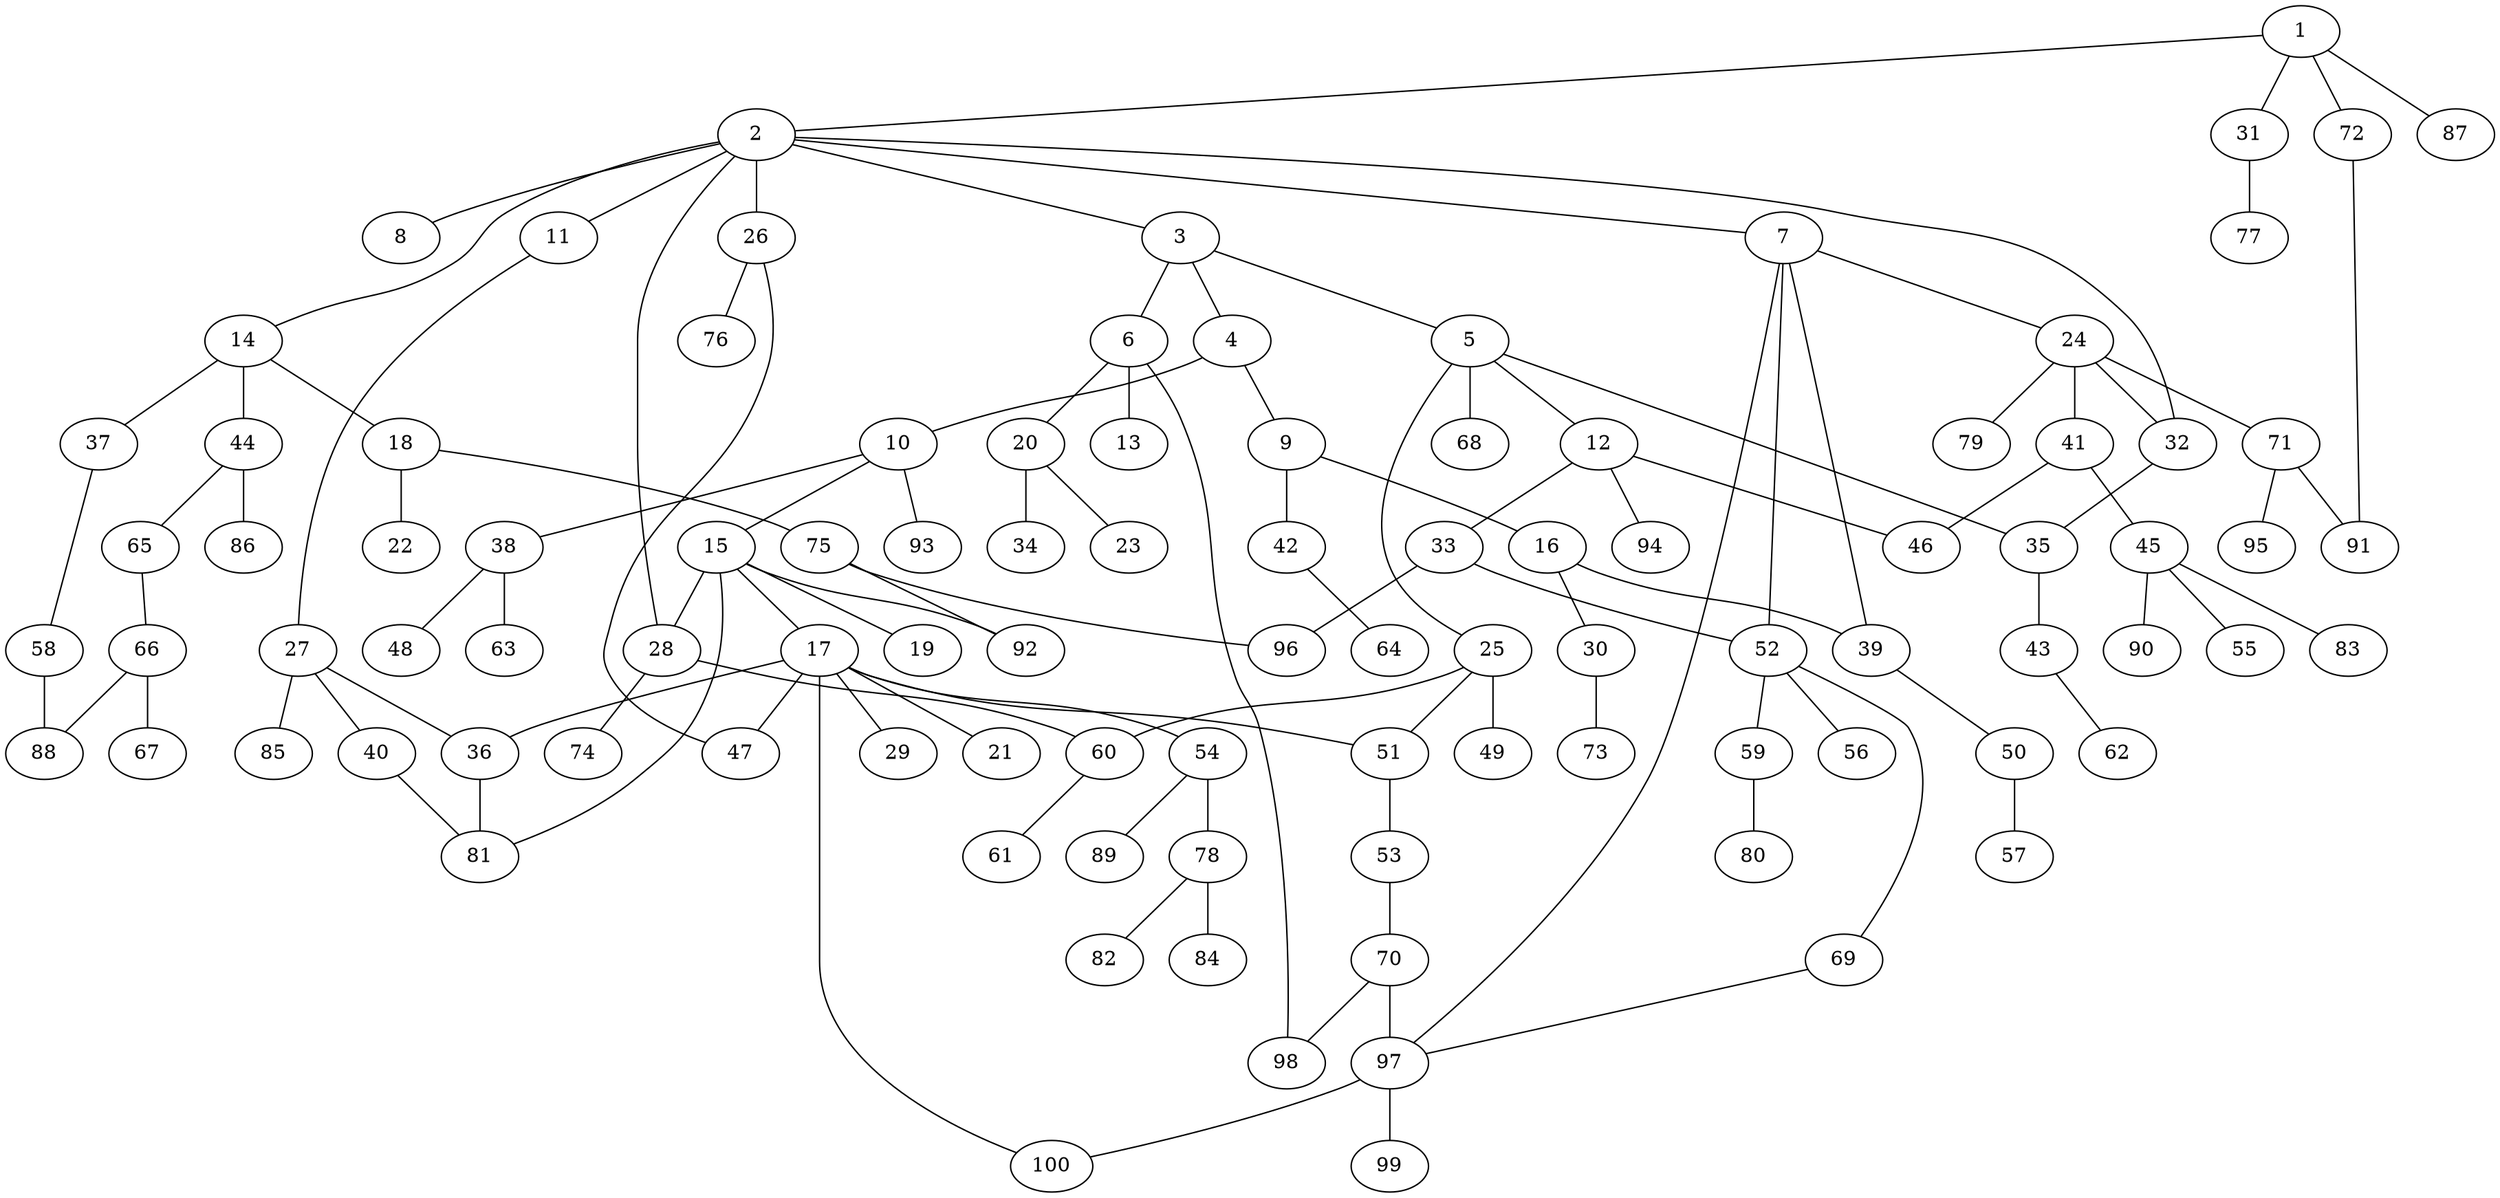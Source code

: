 graph graphname {1--2
1--31
1--72
1--87
2--3
2--7
2--8
2--11
2--14
2--26
2--28
2--32
3--4
3--5
3--6
4--9
4--10
5--12
5--25
5--35
5--68
6--13
6--20
6--98
7--24
7--39
7--52
7--97
9--16
9--42
10--15
10--38
10--93
11--27
12--33
12--46
12--94
14--18
14--37
14--44
15--17
15--19
15--28
15--81
15--92
16--30
16--39
17--21
17--29
17--36
17--47
17--51
17--54
17--100
18--22
18--75
20--23
20--34
24--32
24--41
24--71
24--79
25--49
25--51
25--60
26--47
26--76
27--36
27--40
27--85
28--60
28--74
30--73
31--77
32--35
33--52
33--96
35--43
36--81
37--58
38--48
38--63
39--50
40--81
41--45
41--46
42--64
43--62
44--65
44--86
45--55
45--83
45--90
50--57
51--53
52--56
52--59
52--69
53--70
54--78
54--89
58--88
59--80
60--61
65--66
66--67
66--88
69--97
70--97
70--98
71--91
71--95
72--91
75--92
75--96
78--82
78--84
97--99
97--100
}
